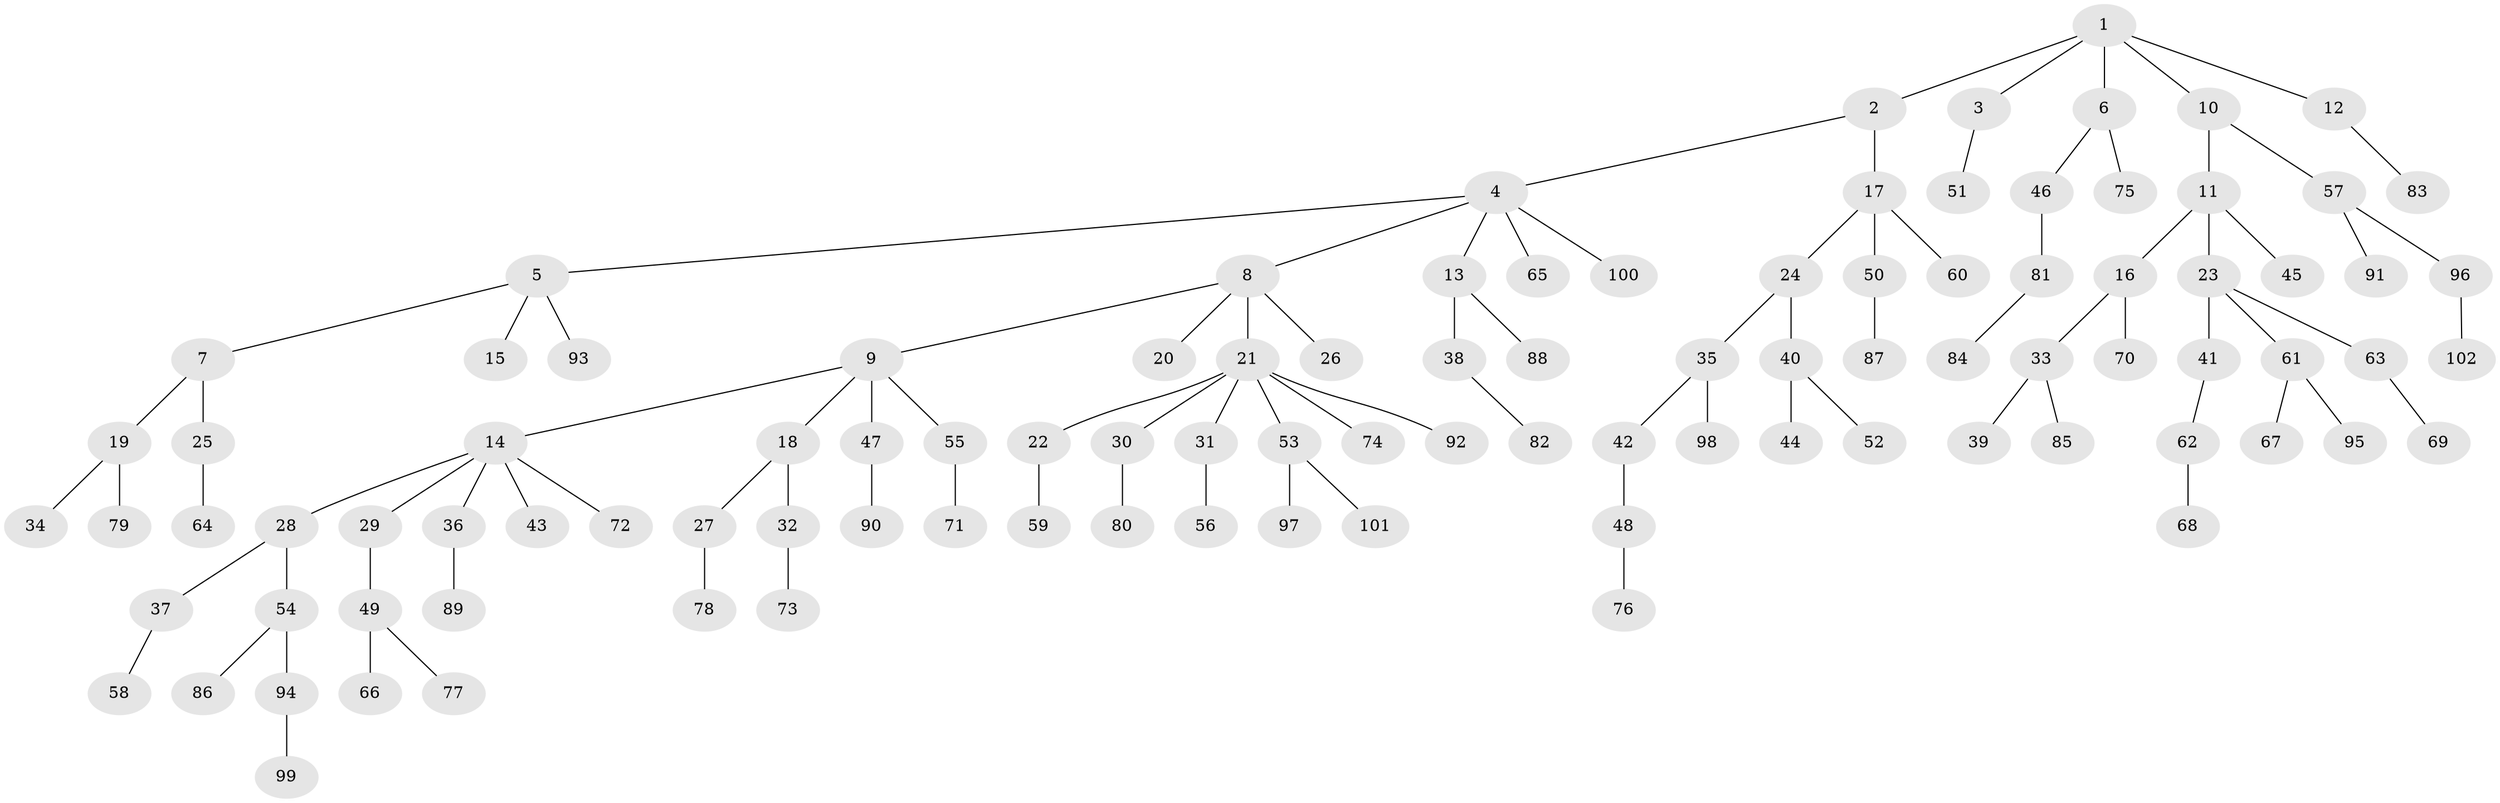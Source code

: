 // Generated by graph-tools (version 1.1) at 2025/02/03/09/25 03:02:28]
// undirected, 102 vertices, 101 edges
graph export_dot {
graph [start="1"]
  node [color=gray90,style=filled];
  1;
  2;
  3;
  4;
  5;
  6;
  7;
  8;
  9;
  10;
  11;
  12;
  13;
  14;
  15;
  16;
  17;
  18;
  19;
  20;
  21;
  22;
  23;
  24;
  25;
  26;
  27;
  28;
  29;
  30;
  31;
  32;
  33;
  34;
  35;
  36;
  37;
  38;
  39;
  40;
  41;
  42;
  43;
  44;
  45;
  46;
  47;
  48;
  49;
  50;
  51;
  52;
  53;
  54;
  55;
  56;
  57;
  58;
  59;
  60;
  61;
  62;
  63;
  64;
  65;
  66;
  67;
  68;
  69;
  70;
  71;
  72;
  73;
  74;
  75;
  76;
  77;
  78;
  79;
  80;
  81;
  82;
  83;
  84;
  85;
  86;
  87;
  88;
  89;
  90;
  91;
  92;
  93;
  94;
  95;
  96;
  97;
  98;
  99;
  100;
  101;
  102;
  1 -- 2;
  1 -- 3;
  1 -- 6;
  1 -- 10;
  1 -- 12;
  2 -- 4;
  2 -- 17;
  3 -- 51;
  4 -- 5;
  4 -- 8;
  4 -- 13;
  4 -- 65;
  4 -- 100;
  5 -- 7;
  5 -- 15;
  5 -- 93;
  6 -- 46;
  6 -- 75;
  7 -- 19;
  7 -- 25;
  8 -- 9;
  8 -- 20;
  8 -- 21;
  8 -- 26;
  9 -- 14;
  9 -- 18;
  9 -- 47;
  9 -- 55;
  10 -- 11;
  10 -- 57;
  11 -- 16;
  11 -- 23;
  11 -- 45;
  12 -- 83;
  13 -- 38;
  13 -- 88;
  14 -- 28;
  14 -- 29;
  14 -- 36;
  14 -- 43;
  14 -- 72;
  16 -- 33;
  16 -- 70;
  17 -- 24;
  17 -- 50;
  17 -- 60;
  18 -- 27;
  18 -- 32;
  19 -- 34;
  19 -- 79;
  21 -- 22;
  21 -- 30;
  21 -- 31;
  21 -- 53;
  21 -- 74;
  21 -- 92;
  22 -- 59;
  23 -- 41;
  23 -- 61;
  23 -- 63;
  24 -- 35;
  24 -- 40;
  25 -- 64;
  27 -- 78;
  28 -- 37;
  28 -- 54;
  29 -- 49;
  30 -- 80;
  31 -- 56;
  32 -- 73;
  33 -- 39;
  33 -- 85;
  35 -- 42;
  35 -- 98;
  36 -- 89;
  37 -- 58;
  38 -- 82;
  40 -- 44;
  40 -- 52;
  41 -- 62;
  42 -- 48;
  46 -- 81;
  47 -- 90;
  48 -- 76;
  49 -- 66;
  49 -- 77;
  50 -- 87;
  53 -- 97;
  53 -- 101;
  54 -- 86;
  54 -- 94;
  55 -- 71;
  57 -- 91;
  57 -- 96;
  61 -- 67;
  61 -- 95;
  62 -- 68;
  63 -- 69;
  81 -- 84;
  94 -- 99;
  96 -- 102;
}
